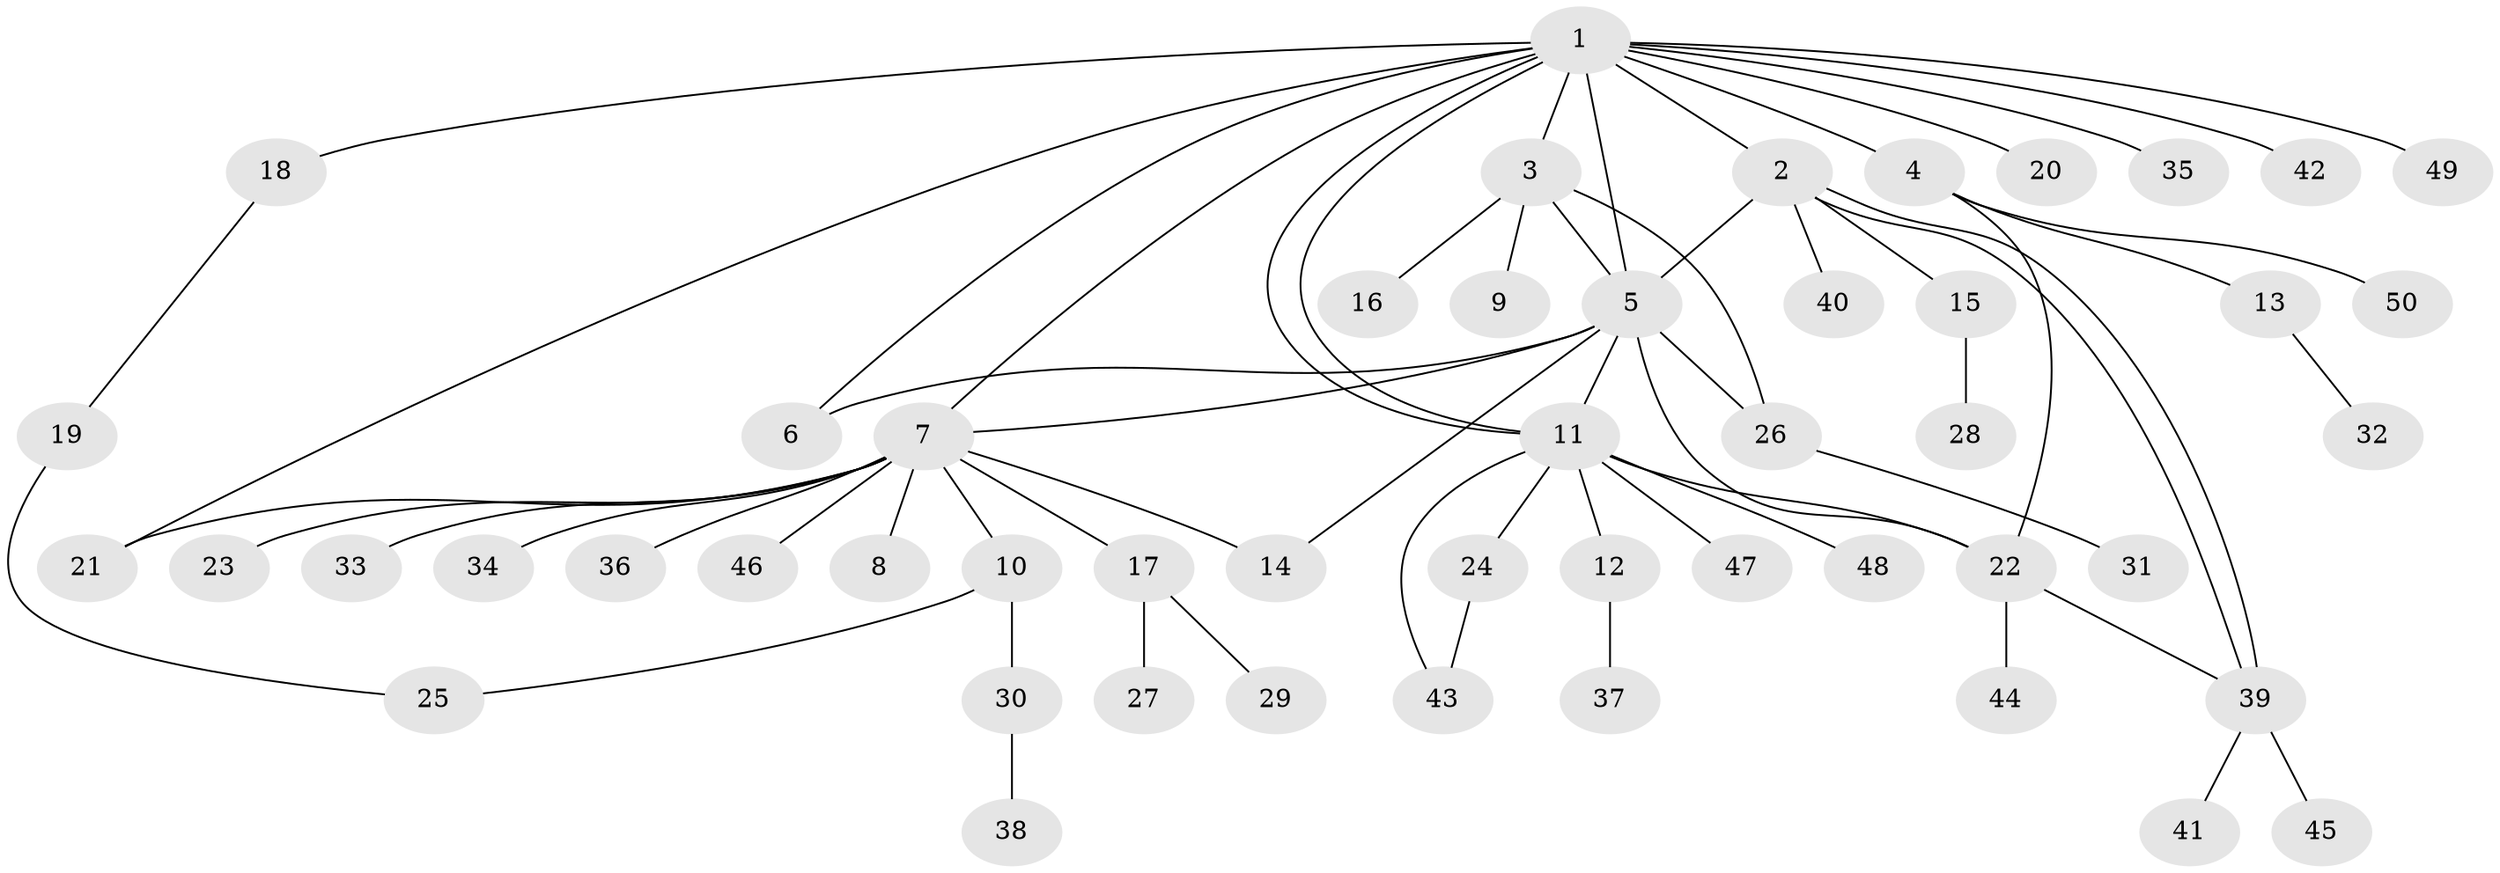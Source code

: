// Generated by graph-tools (version 1.1) at 2025/49/03/09/25 03:49:55]
// undirected, 50 vertices, 64 edges
graph export_dot {
graph [start="1"]
  node [color=gray90,style=filled];
  1;
  2;
  3;
  4;
  5;
  6;
  7;
  8;
  9;
  10;
  11;
  12;
  13;
  14;
  15;
  16;
  17;
  18;
  19;
  20;
  21;
  22;
  23;
  24;
  25;
  26;
  27;
  28;
  29;
  30;
  31;
  32;
  33;
  34;
  35;
  36;
  37;
  38;
  39;
  40;
  41;
  42;
  43;
  44;
  45;
  46;
  47;
  48;
  49;
  50;
  1 -- 2;
  1 -- 3;
  1 -- 4;
  1 -- 5;
  1 -- 6;
  1 -- 7;
  1 -- 11;
  1 -- 11;
  1 -- 18;
  1 -- 20;
  1 -- 21;
  1 -- 35;
  1 -- 42;
  1 -- 49;
  2 -- 5;
  2 -- 15;
  2 -- 39;
  2 -- 39;
  2 -- 40;
  3 -- 5;
  3 -- 9;
  3 -- 16;
  3 -- 26;
  4 -- 13;
  4 -- 22;
  4 -- 50;
  5 -- 6;
  5 -- 7;
  5 -- 11;
  5 -- 14;
  5 -- 22;
  5 -- 26;
  7 -- 8;
  7 -- 10;
  7 -- 14;
  7 -- 17;
  7 -- 21;
  7 -- 23;
  7 -- 33;
  7 -- 34;
  7 -- 36;
  7 -- 46;
  10 -- 25;
  10 -- 30;
  11 -- 12;
  11 -- 22;
  11 -- 24;
  11 -- 43;
  11 -- 47;
  11 -- 48;
  12 -- 37;
  13 -- 32;
  15 -- 28;
  17 -- 27;
  17 -- 29;
  18 -- 19;
  19 -- 25;
  22 -- 39;
  22 -- 44;
  24 -- 43;
  26 -- 31;
  30 -- 38;
  39 -- 41;
  39 -- 45;
}
